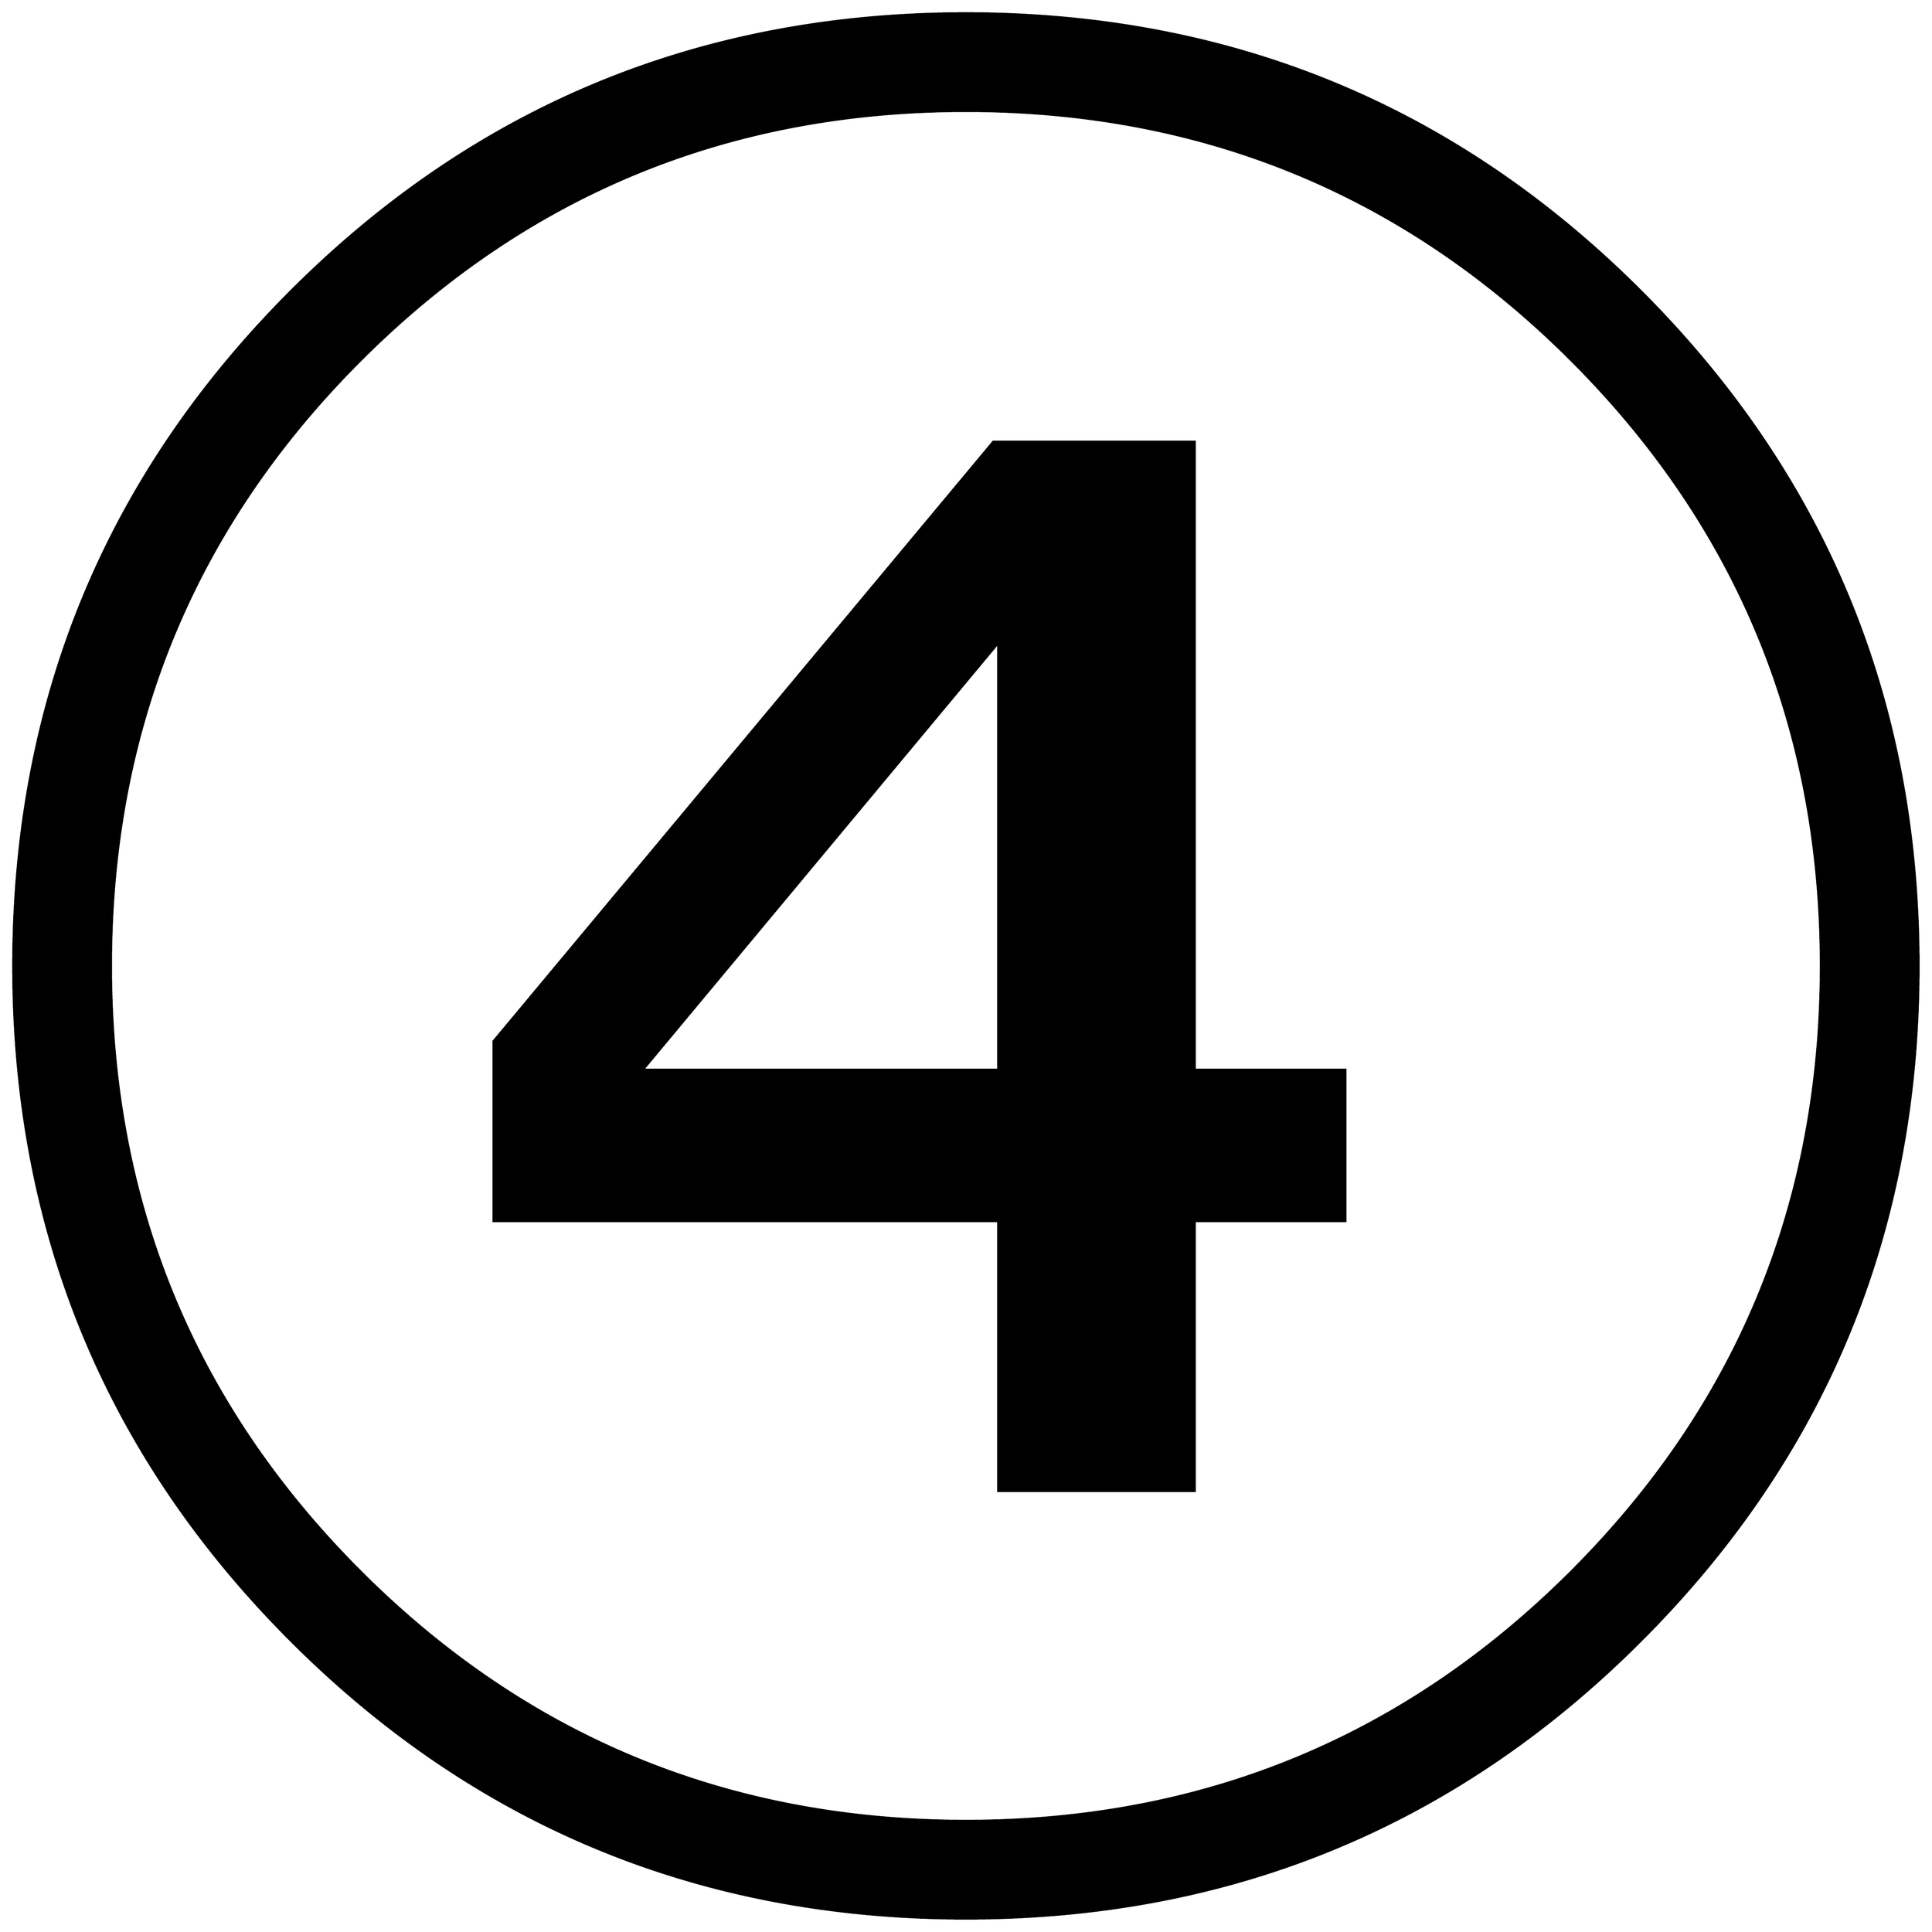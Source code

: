 


\begin{tikzpicture}[y=0.80pt, x=0.80pt, yscale=-1.0, xscale=1.0, inner sep=0pt, outer sep=0pt]
\begin{scope}[shift={(100.0,1706.0)},nonzero rule]
  \path[draw=.,fill=.,line width=1.600pt] (1998.0,-582.0) ..
    controls (1998.0,-311.333) and (1903.333,-81.333) ..
    (1714.0,108.0) .. controls (1524.667,297.333) and (1294.667,392.0)
    .. (1024.0,392.0) .. controls (753.333,392.0) and
    (523.333,297.333) .. (334.0,108.0) .. controls (144.667,-81.333) and
    (50.0,-311.333) .. (50.0,-582.0) .. controls (50.0,-852.667) and
    (144.667,-1082.667) .. (334.0,-1272.0) .. controls
    (523.333,-1461.333) and (753.333,-1556.0) .. (1024.0,-1556.0) ..
    controls (1294.667,-1556.0) and (1524.667,-1461.333) ..
    (1714.0,-1272.0) .. controls (1903.333,-1082.667) and
    (1998.0,-852.667) .. (1998.0,-582.0) -- cycle(1898.0,-582.0)
    .. controls (1898.0,-824.667) and (1813.0,-1031.0) ..
    (1643.0,-1201.0) .. controls (1473.0,-1371.0) and
    (1266.667,-1456.0) .. (1024.0,-1456.0) .. controls
    (781.333,-1456.0) and (575.0,-1371.0) .. (405.0,-1201.0) ..
    controls (235.0,-1031.0) and (150.0,-824.667) ..
    (150.0,-582.0) .. controls (150.0,-339.333) and (235.0,-133.0)
    .. (405.0,37.0) .. controls (575.0,207.0) and (781.333,292.0)
    .. (1024.0,292.0) .. controls (1266.667,292.0) and
    (1473.0,207.0) .. (1643.0,37.0) .. controls (1813.0,-133.0)
    and (1898.0,-339.333) .. (1898.0,-582.0) --
    cycle(1412.0,-321.0) -- (1258.0,-321.0) -- (1258.0,-45.0) --
    (1057.0,-45.0) -- (1057.0,-321.0) -- (541.0,-321.0) --
    (541.0,-505.0) -- (1052.0,-1118.0) -- (1258.0,-1118.0) --
    (1258.0,-476.0) -- (1412.0,-476.0) -- (1412.0,-321.0) --
    cycle(1057.0,-476.0) -- (1057.0,-912.0) -- (694.0,-476.0) --
    (1057.0,-476.0) -- cycle;
\end{scope}

\end{tikzpicture}


